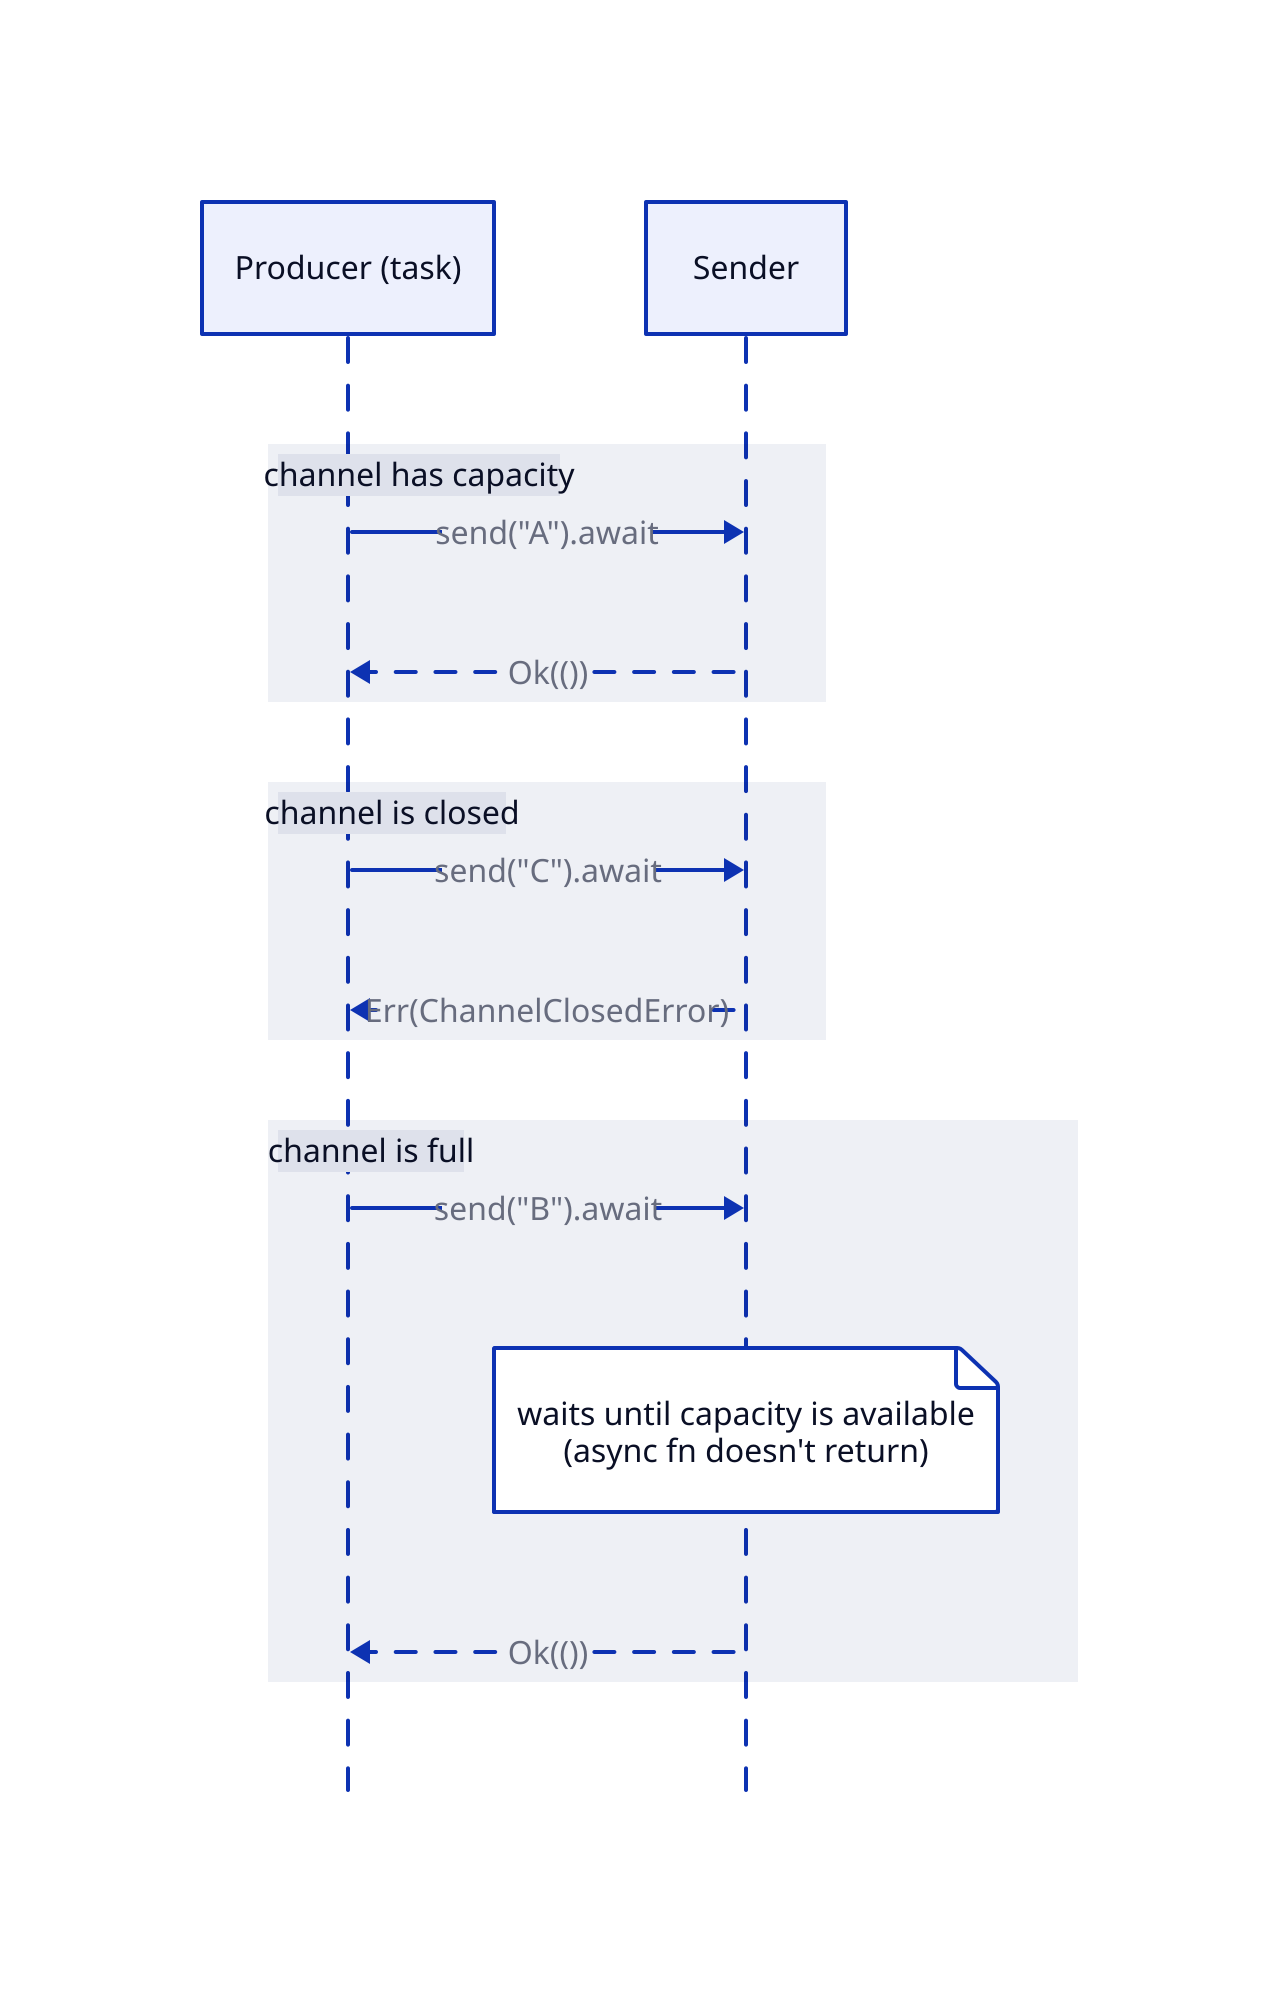 shape: sequence_diagram

prod1: Producer (task)
tx: Sender

channel has capacity: {
  prod1 -> tx: send("A").await
  prod1 <- tx: Ok(()) {
    style.stroke-dash: 5
  }
}

channel is closed: {
  prod1 -> tx: send("C").await
  prod1 <- tx: Err(ChannelClosedError) {
    style.stroke-dash: 5
  }
}

channel is full: {
  prod1 -> tx: send("B").await
  tx."waits until capacity is available\n(async fn doesn't return)"
  prod1 <- tx: Ok(()) {
    style.stroke-dash: 5
  }
}
